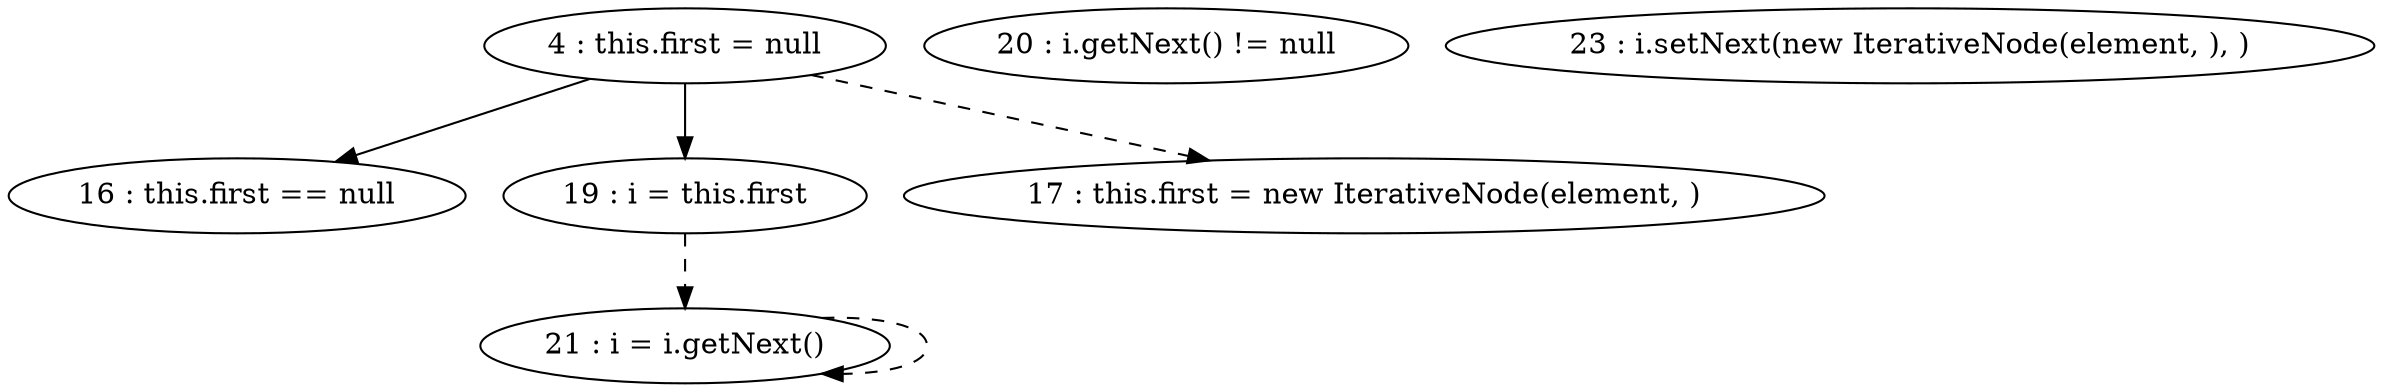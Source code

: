 digraph G {
"4 : this.first = null"
"4 : this.first = null" -> "16 : this.first == null"
"4 : this.first = null" -> "19 : i = this.first"
"4 : this.first = null" -> "17 : this.first = new IterativeNode(element, )" [style=dashed]
"16 : this.first == null"
"17 : this.first = new IterativeNode(element, )"
"19 : i = this.first"
"19 : i = this.first" -> "21 : i = i.getNext()" [style=dashed]
"20 : i.getNext() != null"
"21 : i = i.getNext()"
"21 : i = i.getNext()" -> "21 : i = i.getNext()" [style=dashed]
"20 : i.getNext() != null"
"23 : i.setNext(new IterativeNode(element, ), )"
}